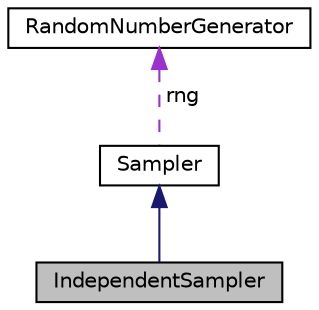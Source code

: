 digraph "IndependentSampler"
{
 // LATEX_PDF_SIZE
  edge [fontname="Helvetica",fontsize="10",labelfontname="Helvetica",labelfontsize="10"];
  node [fontname="Helvetica",fontsize="10",shape="box"];
  Node1 [label="IndependentSampler",height=0.2,width=0.4,color="black", fillcolor="grey75", style="filled", fontcolor="black",tooltip="Generate unifromly distributed sample in [0, 1)"];
  Node2 -> Node1 [dir="back",color="midnightblue",fontsize="10",style="solid"];
  Node2 [label="Sampler",height=0.2,width=0.4,color="black", fillcolor="white", style="filled",URL="$class_sampler.html",tooltip="Base class for all samplers."];
  Node3 -> Node2 [dir="back",color="darkorchid3",fontsize="10",style="dashed",label=" rng" ];
  Node3 [label="RandomNumberGenerator",height=0.2,width=0.4,color="black", fillcolor="white", style="filled",URL="$class_random_number_generator.html",tooltip="RandomNumberGenerator, using pcg  to generate random number."];
}
